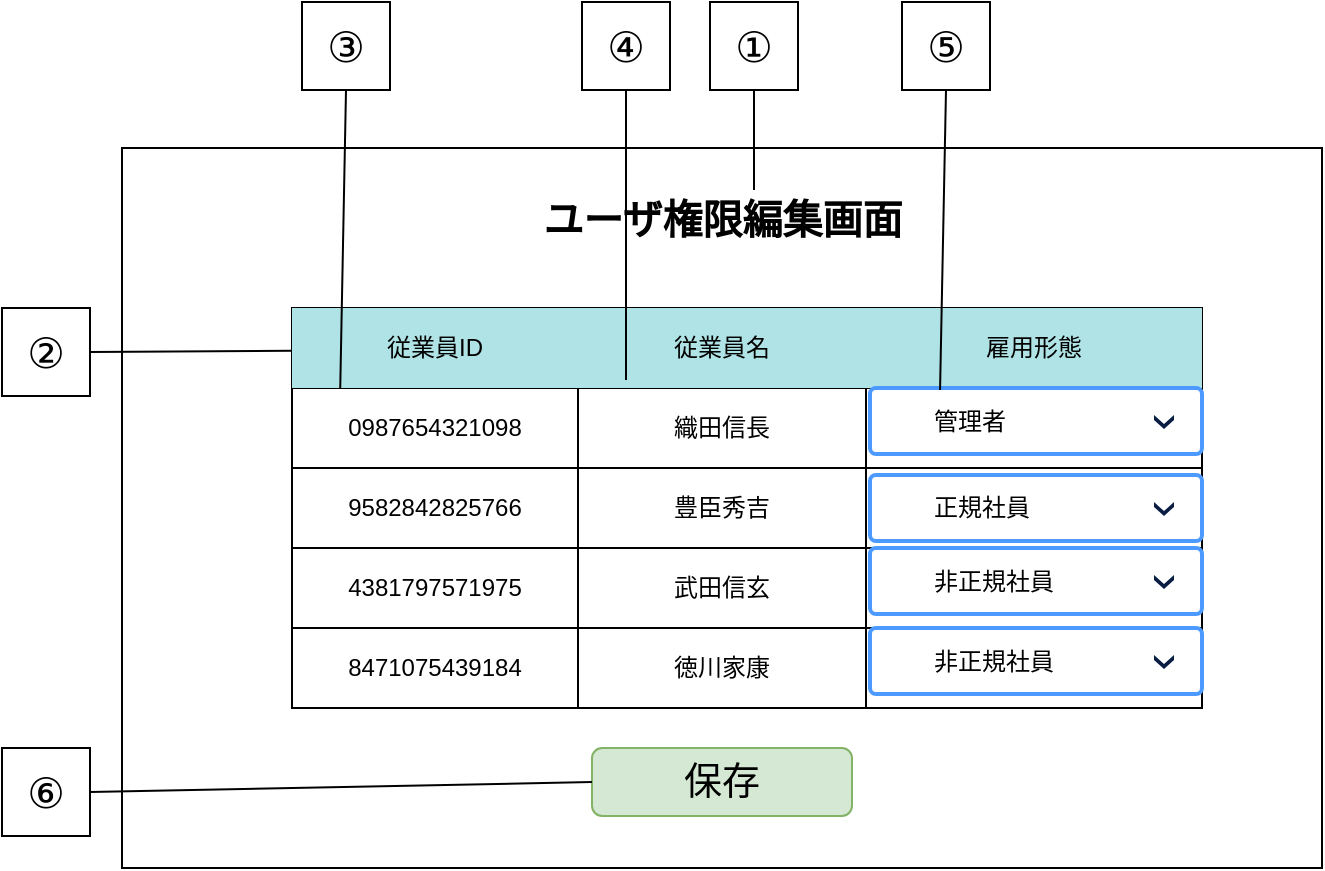 <mxfile>
    <diagram id="lZKTZh7gQBmU3k41gHW2" name="ページ1">
        <mxGraphModel dx="1214" dy="739" grid="0" gridSize="10" guides="1" tooltips="1" connect="1" arrows="1" fold="1" page="0" pageScale="1" pageWidth="827" pageHeight="1169" math="0" shadow="0">
            <root>
                <mxCell id="0"/>
                <mxCell id="1" style="locked=1;" parent="0"/>
                <mxCell id="2" value="" style="rounded=0;whiteSpace=wrap;html=1;" parent="1" vertex="1">
                    <mxGeometry x="40" y="40" width="600" height="360" as="geometry"/>
                </mxCell>
                <mxCell id="3" value="ユーザ権限編集画面" style="text;html=1;strokeColor=none;fillColor=none;align=center;verticalAlign=middle;whiteSpace=wrap;rounded=0;fontColor=default;fontStyle=1;fontSize=20;" parent="1" vertex="1">
                    <mxGeometry x="242.5" y="50" width="195" height="50" as="geometry"/>
                </mxCell>
                <mxCell id="4" value="" style="shape=table;startSize=0;container=1;collapsible=0;childLayout=tableLayout;" parent="1" vertex="1">
                    <mxGeometry x="125" y="120" width="455" height="200" as="geometry"/>
                </mxCell>
                <mxCell id="5" value="" style="shape=partialRectangle;collapsible=0;dropTarget=0;pointerEvents=0;fillColor=none;top=0;left=0;bottom=0;right=0;points=[[0,0.5],[1,0.5]];portConstraint=eastwest;" parent="4" vertex="1">
                    <mxGeometry width="455" height="40" as="geometry"/>
                </mxCell>
                <mxCell id="6" value="従業員ID" style="shape=partialRectangle;html=1;whiteSpace=wrap;connectable=0;overflow=hidden;fillColor=#b0e3e6;top=0;left=0;bottom=0;right=0;pointerEvents=1;strokeColor=#0e8088;" parent="5" vertex="1">
                    <mxGeometry width="143" height="40" as="geometry">
                        <mxRectangle width="143" height="40" as="alternateBounds"/>
                    </mxGeometry>
                </mxCell>
                <mxCell id="7" value="従業員名" style="shape=partialRectangle;html=1;whiteSpace=wrap;connectable=0;overflow=hidden;fillColor=#b0e3e6;top=0;left=0;bottom=0;right=0;pointerEvents=1;strokeColor=#0e8088;" parent="5" vertex="1">
                    <mxGeometry x="143" width="144" height="40" as="geometry">
                        <mxRectangle width="144" height="40" as="alternateBounds"/>
                    </mxGeometry>
                </mxCell>
                <mxCell id="8" value="雇用形態" style="shape=partialRectangle;html=1;whiteSpace=wrap;connectable=0;overflow=hidden;fillColor=#b0e3e6;top=0;left=0;bottom=0;right=0;pointerEvents=1;strokeColor=#0e8088;" parent="5" vertex="1">
                    <mxGeometry x="287" width="168" height="40" as="geometry">
                        <mxRectangle width="168" height="40" as="alternateBounds"/>
                    </mxGeometry>
                </mxCell>
                <mxCell id="9" value="" style="shape=partialRectangle;collapsible=0;dropTarget=0;pointerEvents=0;fillColor=none;top=0;left=0;bottom=0;right=0;points=[[0,0.5],[1,0.5]];portConstraint=eastwest;" parent="4" vertex="1">
                    <mxGeometry y="40" width="455" height="40" as="geometry"/>
                </mxCell>
                <mxCell id="10" value="0987654321098" style="shape=partialRectangle;html=1;whiteSpace=wrap;connectable=0;overflow=hidden;fillColor=none;top=0;left=0;bottom=0;right=0;pointerEvents=1;" parent="9" vertex="1">
                    <mxGeometry width="143" height="40" as="geometry">
                        <mxRectangle width="143" height="40" as="alternateBounds"/>
                    </mxGeometry>
                </mxCell>
                <mxCell id="11" value="織田信長" style="shape=partialRectangle;html=1;whiteSpace=wrap;connectable=0;overflow=hidden;fillColor=none;top=0;left=0;bottom=0;right=0;pointerEvents=1;" parent="9" vertex="1">
                    <mxGeometry x="143" width="144" height="40" as="geometry">
                        <mxRectangle width="144" height="40" as="alternateBounds"/>
                    </mxGeometry>
                </mxCell>
                <mxCell id="12" value="" style="shape=partialRectangle;html=1;whiteSpace=wrap;connectable=0;overflow=hidden;fillColor=none;top=0;left=0;bottom=0;right=0;pointerEvents=1;" parent="9" vertex="1">
                    <mxGeometry x="287" width="168" height="40" as="geometry">
                        <mxRectangle width="168" height="40" as="alternateBounds"/>
                    </mxGeometry>
                </mxCell>
                <mxCell id="13" value="" style="shape=partialRectangle;collapsible=0;dropTarget=0;pointerEvents=0;fillColor=none;top=0;left=0;bottom=0;right=0;points=[[0,0.5],[1,0.5]];portConstraint=eastwest;" parent="4" vertex="1">
                    <mxGeometry y="80" width="455" height="40" as="geometry"/>
                </mxCell>
                <mxCell id="14" value="9582842825766" style="shape=partialRectangle;html=1;whiteSpace=wrap;connectable=0;overflow=hidden;fillColor=none;top=0;left=0;bottom=0;right=0;pointerEvents=1;" parent="13" vertex="1">
                    <mxGeometry width="143" height="40" as="geometry">
                        <mxRectangle width="143" height="40" as="alternateBounds"/>
                    </mxGeometry>
                </mxCell>
                <mxCell id="15" value="豊臣秀吉" style="shape=partialRectangle;html=1;whiteSpace=wrap;connectable=0;overflow=hidden;fillColor=none;top=0;left=0;bottom=0;right=0;pointerEvents=1;" parent="13" vertex="1">
                    <mxGeometry x="143" width="144" height="40" as="geometry">
                        <mxRectangle width="144" height="40" as="alternateBounds"/>
                    </mxGeometry>
                </mxCell>
                <mxCell id="16" value="" style="shape=partialRectangle;html=1;whiteSpace=wrap;connectable=0;overflow=hidden;fillColor=none;top=0;left=0;bottom=0;right=0;pointerEvents=1;" parent="13" vertex="1">
                    <mxGeometry x="287" width="168" height="40" as="geometry">
                        <mxRectangle width="168" height="40" as="alternateBounds"/>
                    </mxGeometry>
                </mxCell>
                <mxCell id="17" value="" style="shape=partialRectangle;collapsible=0;dropTarget=0;pointerEvents=0;fillColor=none;top=0;left=0;bottom=0;right=0;points=[[0,0.5],[1,0.5]];portConstraint=eastwest;" parent="4" vertex="1">
                    <mxGeometry y="120" width="455" height="40" as="geometry"/>
                </mxCell>
                <mxCell id="18" value="4381797571975" style="shape=partialRectangle;html=1;whiteSpace=wrap;connectable=0;overflow=hidden;fillColor=none;top=0;left=0;bottom=0;right=0;pointerEvents=1;" parent="17" vertex="1">
                    <mxGeometry width="143" height="40" as="geometry">
                        <mxRectangle width="143" height="40" as="alternateBounds"/>
                    </mxGeometry>
                </mxCell>
                <mxCell id="19" value="武田信玄" style="shape=partialRectangle;html=1;whiteSpace=wrap;connectable=0;overflow=hidden;fillColor=none;top=0;left=0;bottom=0;right=0;pointerEvents=1;" parent="17" vertex="1">
                    <mxGeometry x="143" width="144" height="40" as="geometry">
                        <mxRectangle width="144" height="40" as="alternateBounds"/>
                    </mxGeometry>
                </mxCell>
                <mxCell id="20" value="" style="shape=partialRectangle;html=1;whiteSpace=wrap;connectable=0;overflow=hidden;fillColor=none;top=0;left=0;bottom=0;right=0;pointerEvents=1;" parent="17" vertex="1">
                    <mxGeometry x="287" width="168" height="40" as="geometry">
                        <mxRectangle width="168" height="40" as="alternateBounds"/>
                    </mxGeometry>
                </mxCell>
                <mxCell id="21" value="" style="shape=partialRectangle;collapsible=0;dropTarget=0;pointerEvents=0;fillColor=none;top=0;left=0;bottom=0;right=0;points=[[0,0.5],[1,0.5]];portConstraint=eastwest;" parent="4" vertex="1">
                    <mxGeometry y="160" width="455" height="40" as="geometry"/>
                </mxCell>
                <mxCell id="22" value="8471075439184" style="shape=partialRectangle;html=1;whiteSpace=wrap;connectable=0;overflow=hidden;fillColor=none;top=0;left=0;bottom=0;right=0;pointerEvents=1;" parent="21" vertex="1">
                    <mxGeometry width="143" height="40" as="geometry">
                        <mxRectangle width="143" height="40" as="alternateBounds"/>
                    </mxGeometry>
                </mxCell>
                <mxCell id="23" value="徳川家康" style="shape=partialRectangle;html=1;whiteSpace=wrap;connectable=0;overflow=hidden;fillColor=none;top=0;left=0;bottom=0;right=0;pointerEvents=1;" parent="21" vertex="1">
                    <mxGeometry x="143" width="144" height="40" as="geometry">
                        <mxRectangle width="144" height="40" as="alternateBounds"/>
                    </mxGeometry>
                </mxCell>
                <mxCell id="24" value="" style="shape=partialRectangle;html=1;whiteSpace=wrap;connectable=0;overflow=hidden;fillColor=none;top=0;left=0;bottom=0;right=0;pointerEvents=1;" parent="21" vertex="1">
                    <mxGeometry x="287" width="168" height="40" as="geometry">
                        <mxRectangle width="168" height="40" as="alternateBounds"/>
                    </mxGeometry>
                </mxCell>
                <mxCell id="25" value="&lt;span style=&quot;font-size: 19px&quot;&gt;保存&lt;/span&gt;" style="rounded=1;whiteSpace=wrap;html=1;align=center;labelBackgroundColor=none;fillColor=#d5e8d4;strokeColor=#82b366;" parent="1" vertex="1">
                    <mxGeometry x="275" y="340" width="130" height="34" as="geometry"/>
                </mxCell>
                <mxCell id="26" value="管理者" style="rounded=1;arcSize=9;fillColor=#ffffff;strokeColor=#4C9AFF;html=1;strokeWidth=2;spacingLeft=30;fontColor=#000000;align=left" parent="1" vertex="1">
                    <mxGeometry x="414" y="160" width="166" height="33" as="geometry"/>
                </mxCell>
                <mxCell id="27" value="" style="shape=step;whiteSpace=wrap;html=1;rounded=0;strokeColor=none;strokeWidth=2;fillColor=#0A1E43;gradientColor=none;fontFamily=Verdana;fontSize=14;fontColor=#000000;align=left;direction=south;size=0.65;" parent="26" vertex="1">
                    <mxGeometry x="1" y="0.5" width="10" height="7" relative="1" as="geometry">
                        <mxPoint x="-24" y="-3" as="offset"/>
                    </mxGeometry>
                </mxCell>
                <mxCell id="28" value="正規社員" style="rounded=1;arcSize=9;fillColor=#ffffff;strokeColor=#4C9AFF;html=1;strokeWidth=2;spacingLeft=30;fontColor=#000000;align=left" parent="1" vertex="1">
                    <mxGeometry x="414" y="203.5" width="166" height="33" as="geometry"/>
                </mxCell>
                <mxCell id="29" value="" style="shape=step;whiteSpace=wrap;html=1;rounded=0;strokeColor=none;strokeWidth=2;fillColor=#0A1E43;gradientColor=none;fontFamily=Verdana;fontSize=14;fontColor=#000000;align=left;direction=south;size=0.65;" parent="28" vertex="1">
                    <mxGeometry x="1" y="0.5" width="10" height="7" relative="1" as="geometry">
                        <mxPoint x="-24" y="-3" as="offset"/>
                    </mxGeometry>
                </mxCell>
                <mxCell id="30" value="非正規社員" style="rounded=1;arcSize=9;fillColor=#ffffff;strokeColor=#4C9AFF;html=1;strokeWidth=2;spacingLeft=30;fontColor=#000000;align=left" parent="1" vertex="1">
                    <mxGeometry x="414" y="240" width="166" height="33" as="geometry"/>
                </mxCell>
                <mxCell id="31" value="" style="shape=step;whiteSpace=wrap;html=1;rounded=0;strokeColor=none;strokeWidth=2;fillColor=#0A1E43;gradientColor=none;fontFamily=Verdana;fontSize=14;fontColor=#000000;align=left;direction=south;size=0.65;" parent="30" vertex="1">
                    <mxGeometry x="1" y="0.5" width="10" height="7" relative="1" as="geometry">
                        <mxPoint x="-24" y="-3" as="offset"/>
                    </mxGeometry>
                </mxCell>
                <mxCell id="32" value="非正規社員" style="rounded=1;arcSize=9;fillColor=#ffffff;strokeColor=#4C9AFF;html=1;strokeWidth=2;spacingLeft=30;fontColor=#000000;align=left" parent="1" vertex="1">
                    <mxGeometry x="414" y="280" width="166" height="33" as="geometry"/>
                </mxCell>
                <mxCell id="33" value="" style="shape=step;whiteSpace=wrap;html=1;rounded=0;strokeColor=none;strokeWidth=2;fillColor=#0A1E43;gradientColor=none;fontFamily=Verdana;fontSize=14;fontColor=#000000;align=left;direction=south;size=0.65;" parent="32" vertex="1">
                    <mxGeometry x="1" y="0.5" width="10" height="7" relative="1" as="geometry">
                        <mxPoint x="-24" y="-3" as="offset"/>
                    </mxGeometry>
                </mxCell>
                <mxCell id="34" value="名称未設定レイヤ" style="locked=1;" parent="0"/>
                <mxCell id="35" value="①" style="whiteSpace=wrap;html=1;aspect=fixed;fontSize=21;" parent="34" vertex="1">
                    <mxGeometry x="334" y="-33" width="44" height="44" as="geometry"/>
                </mxCell>
                <mxCell id="36" value="" style="endArrow=none;html=1;rounded=0;fontSize=19;entryX=0.5;entryY=1;entryDx=0;entryDy=0;" parent="34" target="35" edge="1">
                    <mxGeometry width="50" height="50" relative="1" as="geometry">
                        <mxPoint x="356.0" y="61" as="sourcePoint"/>
                        <mxPoint x="528" y="97" as="targetPoint"/>
                    </mxGeometry>
                </mxCell>
                <mxCell id="39" value="②" style="whiteSpace=wrap;html=1;aspect=fixed;fontSize=21;" parent="34" vertex="1">
                    <mxGeometry x="-20" y="120" width="44" height="44" as="geometry"/>
                </mxCell>
                <mxCell id="40" value="" style="endArrow=none;html=1;rounded=0;fontSize=19;entryX=1;entryY=0.5;entryDx=0;entryDy=0;" parent="34" source="5" target="39" edge="1">
                    <mxGeometry width="50" height="50" relative="1" as="geometry">
                        <mxPoint x="2.0" y="214" as="sourcePoint"/>
                        <mxPoint x="174" y="250" as="targetPoint"/>
                    </mxGeometry>
                </mxCell>
                <mxCell id="41" value="③&lt;span style=&quot;color: rgba(0 , 0 , 0 , 0) ; font-family: monospace ; font-size: 0px&quot;&gt;%3CmxGraphModel%3E%3Croot%3E%3CmxCell%20id%3D%220%22%2F%3E%3CmxCell%20id%3D%221%22%20parent%3D%220%22%2F%3E%3CmxCell%20id%3D%222%22%20value%3D%22%E2%91%A0%22%20style%3D%22whiteSpace%3Dwrap%3Bhtml%3D1%3Baspect%3Dfixed%3BfontSize%3D21%3B%22%20vertex%3D%221%22%20parent%3D%221%22%3E%3CmxGeometry%20x%3D%22334%22%20y%3D%22-33%22%20width%3D%2244%22%20height%3D%2244%22%20as%3D%22geometry%22%2F%3E%3C%2FmxCell%3E%3CmxCell%20id%3D%223%22%20value%3D%22%22%20style%3D%22endArrow%3Dnone%3Bhtml%3D1%3Brounded%3D0%3BfontSize%3D19%3BentryX%3D0.5%3BentryY%3D1%3BentryDx%3D0%3BentryDy%3D0%3B%22%20edge%3D%221%22%20target%3D%222%22%20parent%3D%221%22%3E%3CmxGeometry%20width%3D%2250%22%20height%3D%2250%22%20relative%3D%221%22%20as%3D%22geometry%22%3E%3CmxPoint%20x%3D%22356.0%22%20y%3D%2261%22%20as%3D%22sourcePoint%22%2F%3E%3CmxPoint%20x%3D%22528%22%20y%3D%2297%22%20as%3D%22targetPoint%22%2F%3E%3C%2FmxGeometry%3E%3C%2FmxCell%3E%3C%2Froot%3E%3C%2FmxGraphModel%3E&lt;/span&gt;" style="whiteSpace=wrap;html=1;aspect=fixed;fontSize=21;" parent="34" vertex="1">
                    <mxGeometry x="130" y="-33" width="44" height="44" as="geometry"/>
                </mxCell>
                <mxCell id="42" value="" style="endArrow=none;html=1;rounded=0;fontSize=19;entryX=0.5;entryY=1;entryDx=0;entryDy=0;exitX=0.053;exitY=0.008;exitDx=0;exitDy=0;exitPerimeter=0;" parent="34" source="9" target="41" edge="1">
                    <mxGeometry width="50" height="50" relative="1" as="geometry">
                        <mxPoint x="152.0" y="61" as="sourcePoint"/>
                        <mxPoint x="324" y="97" as="targetPoint"/>
                    </mxGeometry>
                </mxCell>
                <mxCell id="43" value="④" style="whiteSpace=wrap;html=1;aspect=fixed;fontSize=21;" parent="34" vertex="1">
                    <mxGeometry x="270" y="-33" width="44" height="44" as="geometry"/>
                </mxCell>
                <mxCell id="44" value="" style="endArrow=none;html=1;rounded=0;fontSize=19;entryX=0.5;entryY=1;entryDx=0;entryDy=0;" parent="34" target="43" edge="1">
                    <mxGeometry width="50" height="50" relative="1" as="geometry">
                        <mxPoint x="292" y="156" as="sourcePoint"/>
                        <mxPoint x="464" y="97" as="targetPoint"/>
                    </mxGeometry>
                </mxCell>
                <mxCell id="45" value="⑤" style="whiteSpace=wrap;html=1;aspect=fixed;fontSize=21;" parent="34" vertex="1">
                    <mxGeometry x="430" y="-33" width="44" height="44" as="geometry"/>
                </mxCell>
                <mxCell id="46" value="" style="endArrow=none;html=1;rounded=0;fontSize=19;entryX=0.5;entryY=1;entryDx=0;entryDy=0;exitX=0.211;exitY=0.03;exitDx=0;exitDy=0;exitPerimeter=0;" parent="34" source="26" target="45" edge="1">
                    <mxGeometry width="50" height="50" relative="1" as="geometry">
                        <mxPoint x="452.0" y="61" as="sourcePoint"/>
                        <mxPoint x="624" y="97" as="targetPoint"/>
                    </mxGeometry>
                </mxCell>
                <mxCell id="47" value="⑥" style="whiteSpace=wrap;html=1;aspect=fixed;fontSize=21;" parent="34" vertex="1">
                    <mxGeometry x="-20" y="340" width="44" height="44" as="geometry"/>
                </mxCell>
                <mxCell id="48" value="" style="endArrow=none;html=1;rounded=0;fontSize=19;entryX=1;entryY=0.5;entryDx=0;entryDy=0;exitX=0;exitY=0.5;exitDx=0;exitDy=0;" parent="34" source="25" target="47" edge="1">
                    <mxGeometry width="50" height="50" relative="1" as="geometry">
                        <mxPoint x="2.0" y="434" as="sourcePoint"/>
                        <mxPoint x="174" y="470" as="targetPoint"/>
                    </mxGeometry>
                </mxCell>
            </root>
        </mxGraphModel>
    </diagram>
</mxfile>